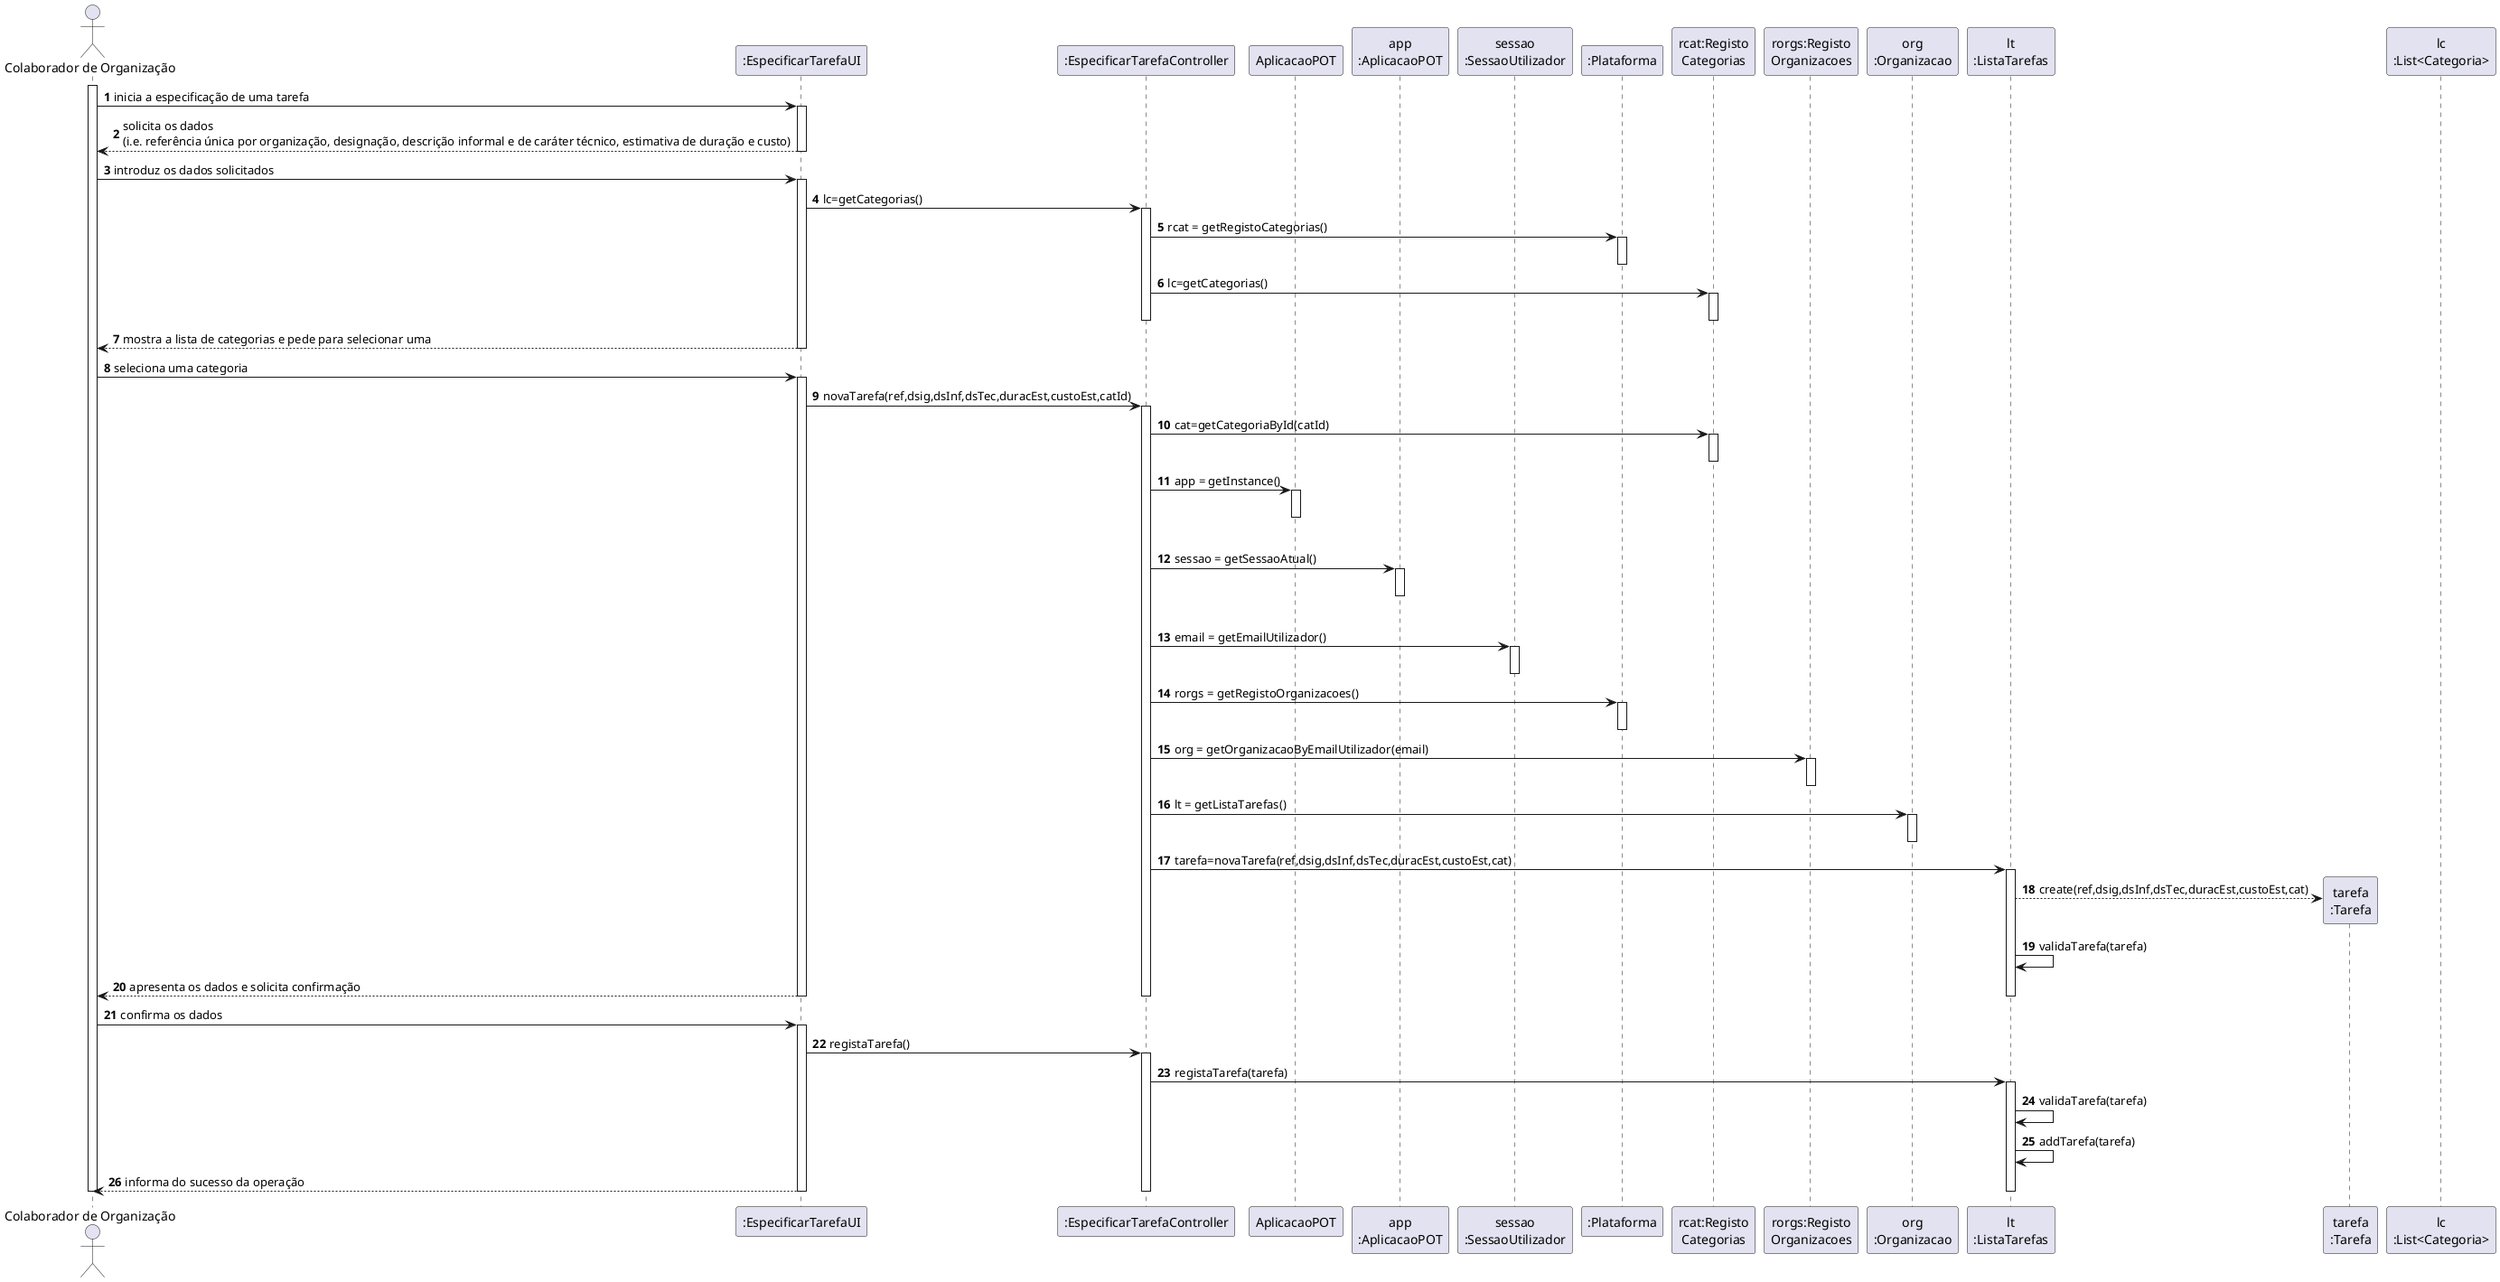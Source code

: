 @startuml
autonumber
'hide footbox
actor "Colaborador de Organização" as ADM

participant ":EspecificarTarefaUI" as UI
participant ":EspecificarTarefaController" as CTRL
participant "AplicacaoPOT" as _APP
participant "app\n:AplicacaoPOT" as APP
participant "sessao\n:SessaoUtilizador" as SESSAO
participant ":Plataforma" as PLAT
participant "rcat:Registo\nCategorias" as RCAT
participant "rorgs:Registo\nOrganizacoes" as RORGS
participant "org\n:Organizacao" as ORG
participant "lt\n:ListaTarefas" as LTASKS
participant "tarefa\n:Tarefa" as TAREFA
participant "lc\n:List<Categoria>" as LIST_CAT

activate ADM
ADM -> UI : inicia a especificação de uma tarefa
activate UI
UI --> ADM : solicita os dados \n(i.e. referência única por organização, designação, descrição informal e de caráter técnico, estimativa de duração e custo)
deactivate UI

ADM -> UI : introduz os dados solicitados
activate UI

UI -> CTRL : lc=getCategorias()
activate CTRL

CTRL -> PLAT : rcat = getRegistoCategorias()
activate PLAT
deactivate PLAT

CTRL -> RCAT : lc=getCategorias()
activate RCAT
deactivate RCAT
deactivate CTRL

UI --> ADM : mostra a lista de categorias e pede para selecionar uma
deactivate UI

ADM -> UI : seleciona uma categoria
activate UI

UI -> CTRL : novaTarefa(ref,dsig,dsInf,dsTec,duracEst,custoEst,catId)
activate CTRL

CTRL -> RCAT : cat=getCategoriaById(catId)
activate RCAT
deactivate RCAT

CTRL -> _APP: app = getInstance()
activate _APP
|||
deactivate _APP

CTRL -> APP: sessao = getSessaoAtual()
activate APP
|||
deactivate APP

CTRL -> SESSAO: email = getEmailUtilizador()
activate SESSAO
deactivate SESSAO

CTRL -> PLAT: rorgs = getRegistoOrganizacoes()
activate PLAT
deactivate PLAT

CTRL -> RORGS: org = getOrganizacaoByEmailUtilizador(email)
activate RORGS
deactivate RORGS

CTRL -> ORG: lt = getListaTarefas()
activate ORG
deactivate ORG

CTRL -> LTASKS: tarefa=novaTarefa(ref,dsig,dsInf,dsTec,duracEst,custoEst,cat)
activate LTASKS

LTASKS --> TAREFA**: create(ref,dsig,dsInf,dsTec,duracEst,custoEst,cat)
LTASKS -> LTASKS: validaTarefa(tarefa)

UI --> ADM: apresenta os dados e solicita confirmação
deactivate LTASKS
deactivate CTRL
deactivate UI

ADM -> UI : confirma os dados
activate UI
UI -> CTRL : registaTarefa()
activate CTRL

CTRL -> LTASKS : registaTarefa(tarefa)
activate LTASKS

LTASKS -> LTASKS: validaTarefa(tarefa)
LTASKS -> LTASKS: addTarefa(tarefa)

UI --> ADM : informa do sucesso da operação
deactivate LTASKS
deactivate CTRL
deactivate UI

deactivate ADM

@enduml
